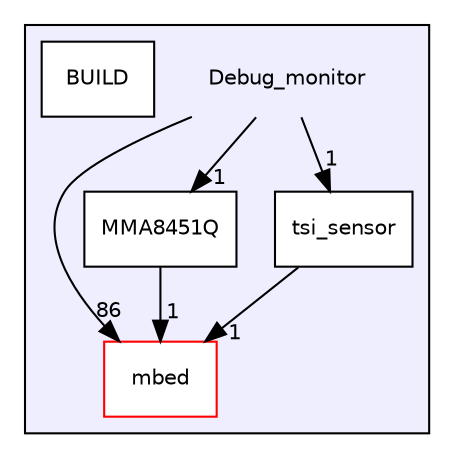 digraph "Debug_monitor" {
  compound=true
  node [ fontsize="10", fontname="Helvetica"];
  edge [ labelfontsize="10", labelfontname="Helvetica"];
  subgraph clusterdir_2c363e91c690d6110dce0be27de92a9f {
    graph [ bgcolor="#eeeeff", pencolor="black", label="" URL="dir_2c363e91c690d6110dce0be27de92a9f.html"];
    dir_2c363e91c690d6110dce0be27de92a9f [shape=plaintext label="Debug_monitor"];
  dir_685785c1def5d499252f7cee9545f7ff [shape=box label="BUILD" fillcolor="white" style="filled" URL="dir_685785c1def5d499252f7cee9545f7ff.html"];
  dir_59d254da26ed05d3c1c501e9d7a762c5 [shape=box label="mbed" fillcolor="white" style="filled" color="red" URL="dir_59d254da26ed05d3c1c501e9d7a762c5.html"];
  dir_52f812fb7e610d2f48d954a50f1d49ba [shape=box label="MMA8451Q" fillcolor="white" style="filled" URL="dir_52f812fb7e610d2f48d954a50f1d49ba.html"];
  dir_dbb681c4c49c5094466dd4523d2eca8e [shape=box label="tsi_sensor" fillcolor="white" style="filled" URL="dir_dbb681c4c49c5094466dd4523d2eca8e.html"];
  }
  dir_2c363e91c690d6110dce0be27de92a9f->dir_52f812fb7e610d2f48d954a50f1d49ba [headlabel="1", labeldistance=1.5 headhref="dir_000000_000011.html"];
  dir_2c363e91c690d6110dce0be27de92a9f->dir_59d254da26ed05d3c1c501e9d7a762c5 [headlabel="86", labeldistance=1.5 headhref="dir_000000_000002.html"];
  dir_2c363e91c690d6110dce0be27de92a9f->dir_dbb681c4c49c5094466dd4523d2eca8e [headlabel="1", labeldistance=1.5 headhref="dir_000000_000012.html"];
  dir_52f812fb7e610d2f48d954a50f1d49ba->dir_59d254da26ed05d3c1c501e9d7a762c5 [headlabel="1", labeldistance=1.5 headhref="dir_000011_000002.html"];
  dir_dbb681c4c49c5094466dd4523d2eca8e->dir_59d254da26ed05d3c1c501e9d7a762c5 [headlabel="1", labeldistance=1.5 headhref="dir_000012_000002.html"];
}
